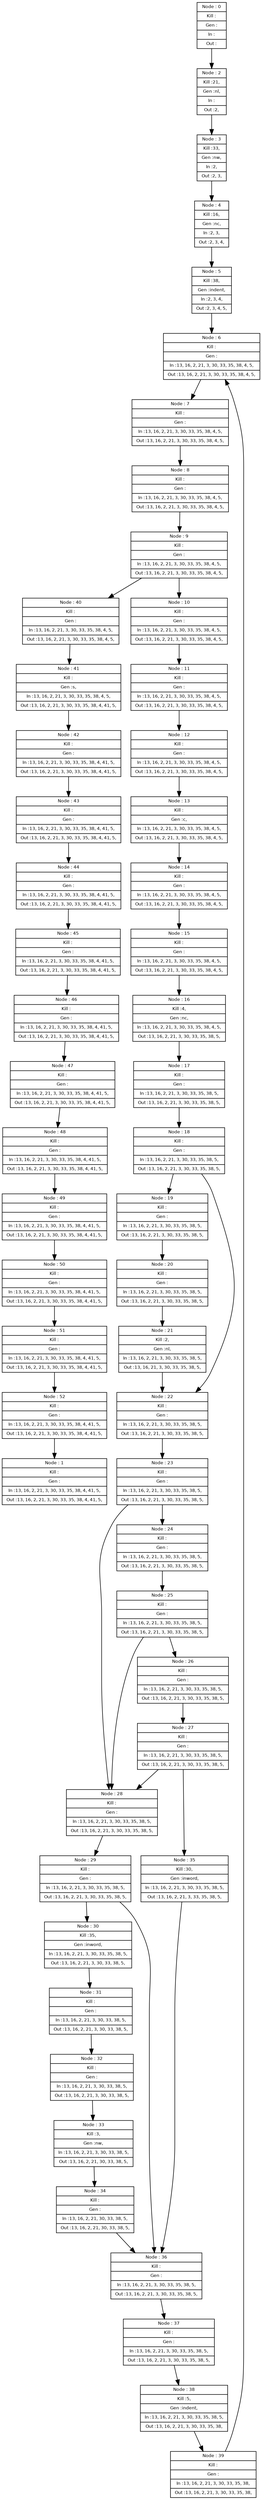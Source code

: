 digraph G{
fontname = "Bitstream Vera Sans"
fontname = "Bitstream Vera Sans"
fontsize = 8
node [
fontname = "Bitstream Vera Sans"
fontsize = 8
shape = "record"
]
edge [
fontname = "Bitstream Vera Sans"
fontsize = 8
]
ExplodedBlock_0__entry___Application__Lmain__wordcount___I___[
 label="{Node : 0| Kill :| Gen :| In :| Out :}"
]
ExplodedBlock_0__entry___Application__Lmain__wordcount___I___->ExplodedBlock_3__original_BB_SSA_0__2_1___main_wordcount___I_
ExplodedBlock_103__exit___Application__Lmain__wordcount___I___[
 label="{Node : 1| Kill :| Gen :| In :13, 16, 2, 21, 3, 30, 33, 35, 38, 4, 41, 5, | Out :13, 16, 2, 21, 3, 30, 33, 35, 38, 4, 41, 5, }"
]
ExplodedBlock_3__original_BB_SSA_0__2_1___main_wordcount___I_[
 label="{Node : 2| Kill :21, | Gen :nl, | In :| Out :2, }"
]
ExplodedBlock_3__original_BB_SSA_0__2_1___main_wordcount___I_->ExplodedBlock_6__original_BB_SSA_3__5_2___main_wordcount___I_
ExplodedBlock_6__original_BB_SSA_3__5_2___main_wordcount___I_[
 label="{Node : 3| Kill :33, | Gen :nw, | In :2, | Out :2, 3, }"
]
ExplodedBlock_6__original_BB_SSA_3__5_2___main_wordcount___I_->ExplodedBlock_9__original_BB_SSA_6__8_3___main_wordcount___I_
ExplodedBlock_9__original_BB_SSA_6__8_3___main_wordcount___I_[
 label="{Node : 4| Kill :16, | Gen :nc, | In :2, 3, | Out :2, 3, 4, }"
]
ExplodedBlock_9__original_BB_SSA_6__8_3___main_wordcount___I_->ExplodedBlock_12__original_BB_SSA_9__11_4___main_wordcount___I_
ExplodedBlock_12__original_BB_SSA_9__11_4___main_wordcount___I_[
 label="{Node : 5| Kill :38, | Gen :indent, | In :2, 3, 4, | Out :2, 3, 4, 5, }"
]
ExplodedBlock_12__original_BB_SSA_9__11_4___main_wordcount___I_->ExplodedBlock_14__original_BB_SSA_12__13_5___main_wordcount___I_
ExplodedBlock_14__original_BB_SSA_12__13_5___main_wordcount___I_[
 label="{Node : 6| Kill :| Gen :| In :13, 16, 2, 21, 3, 30, 33, 35, 38, 4, 5, | Out :13, 16, 2, 21, 3, 30, 33, 35, 38, 4, 5, }"
]
ExplodedBlock_14__original_BB_SSA_12__13_5___main_wordcount___I_->ExplodedBlock_16__original_BB_SSA_14__15_6___main_wordcount___I_
ExplodedBlock_16__original_BB_SSA_14__15_6___main_wordcount___I_[
 label="{Node : 7| Kill :| Gen :| In :13, 16, 2, 21, 3, 30, 33, 35, 38, 4, 5, | Out :13, 16, 2, 21, 3, 30, 33, 35, 38, 4, 5, }"
]
ExplodedBlock_16__original_BB_SSA_14__15_6___main_wordcount___I_->ExplodedBlock_17__original_BB_SSA_16__16_7___main_wordcount___I_
ExplodedBlock_17__original_BB_SSA_16__16_7___main_wordcount___I_[
 label="{Node : 8| Kill :| Gen :| In :13, 16, 2, 21, 3, 30, 33, 35, 38, 4, 5, | Out :13, 16, 2, 21, 3, 30, 33, 35, 38, 4, 5, }"
]
ExplodedBlock_17__original_BB_SSA_16__16_7___main_wordcount___I_->ExplodedBlock_18__original_BB_SSA_17__17_8___main_wordcount___I_
ExplodedBlock_18__original_BB_SSA_17__17_8___main_wordcount___I_[
 label="{Node : 9| Kill :| Gen :| In :13, 16, 2, 21, 3, 30, 33, 35, 38, 4, 5, | Out :13, 16, 2, 21, 3, 30, 33, 35, 38, 4, 5, }"
]
ExplodedBlock_18__original_BB_SSA_17__17_8___main_wordcount___I_->ExplodedBlock_21__original_BB_SSA_18__20_9___main_wordcount___I_
ExplodedBlock_18__original_BB_SSA_17__17_8___main_wordcount___I_->ExplodedBlock_80__original_BB_SSA_77__79_35___main_wordcount___I_
ExplodedBlock_21__original_BB_SSA_18__20_9___main_wordcount___I_[
 label="{Node : 10| Kill :| Gen :| In :13, 16, 2, 21, 3, 30, 33, 35, 38, 4, 5, | Out :13, 16, 2, 21, 3, 30, 33, 35, 38, 4, 5, }"
]
ExplodedBlock_21__original_BB_SSA_18__20_9___main_wordcount___I_->ExplodedBlock_23__original_BB_SSA_21__22_10___main_wordcount___I_
ExplodedBlock_23__original_BB_SSA_21__22_10___main_wordcount___I_[
 label="{Node : 11| Kill :| Gen :| In :13, 16, 2, 21, 3, 30, 33, 35, 38, 4, 5, | Out :13, 16, 2, 21, 3, 30, 33, 35, 38, 4, 5, }"
]
ExplodedBlock_23__original_BB_SSA_21__22_10___main_wordcount___I_->ExplodedBlock_24__original_BB_SSA_23__23_11___main_wordcount___I_
ExplodedBlock_24__original_BB_SSA_23__23_11___main_wordcount___I_[
 label="{Node : 12| Kill :| Gen :| In :13, 16, 2, 21, 3, 30, 33, 35, 38, 4, 5, | Out :13, 16, 2, 21, 3, 30, 33, 35, 38, 4, 5, }"
]
ExplodedBlock_24__original_BB_SSA_23__23_11___main_wordcount___I_->ExplodedBlock_25__original_BB_SSA_24__24_12___main_wordcount___I_
ExplodedBlock_25__original_BB_SSA_24__24_12___main_wordcount___I_[
 label="{Node : 13| Kill :| Gen :c, | In :13, 16, 2, 21, 3, 30, 33, 35, 38, 4, 5, | Out :13, 16, 2, 21, 3, 30, 33, 35, 38, 4, 5, }"
]
ExplodedBlock_25__original_BB_SSA_24__24_12___main_wordcount___I_->ExplodedBlock_28__original_BB_SSA_25__27_13___main_wordcount___I_
ExplodedBlock_28__original_BB_SSA_25__27_13___main_wordcount___I_[
 label="{Node : 14| Kill :| Gen :| In :13, 16, 2, 21, 3, 30, 33, 35, 38, 4, 5, | Out :13, 16, 2, 21, 3, 30, 33, 35, 38, 4, 5, }"
]
ExplodedBlock_28__original_BB_SSA_25__27_13___main_wordcount___I_->ExplodedBlock_30__original_BB_SSA_28__30_14___main_wordcount___I_
ExplodedBlock_30__original_BB_SSA_28__30_14___main_wordcount___I_[
 label="{Node : 15| Kill :| Gen :| In :13, 16, 2, 21, 3, 30, 33, 35, 38, 4, 5, | Out :13, 16, 2, 21, 3, 30, 33, 35, 38, 4, 5, }"
]
ExplodedBlock_30__original_BB_SSA_28__30_14___main_wordcount___I_->ExplodedBlock_31__original_BB_SSA_28__30_14___main_wordcount___I_
ExplodedBlock_31__original_BB_SSA_28__30_14___main_wordcount___I_[
 label="{Node : 16| Kill :4, | Gen :nc, | In :13, 16, 2, 21, 3, 30, 33, 35, 38, 4, 5, | Out :13, 16, 2, 21, 3, 30, 33, 35, 38, 5, }"
]
ExplodedBlock_31__original_BB_SSA_28__30_14___main_wordcount___I_->ExplodedBlock_33__original_BB_SSA_31__32_15___main_wordcount___I_
ExplodedBlock_33__original_BB_SSA_31__32_15___main_wordcount___I_[
 label="{Node : 17| Kill :| Gen :| In :13, 16, 2, 21, 3, 30, 33, 35, 38, 5, | Out :13, 16, 2, 21, 3, 30, 33, 35, 38, 5, }"
]
ExplodedBlock_33__original_BB_SSA_31__32_15___main_wordcount___I_->ExplodedBlock_35__original_BB_SSA_33__34_16___main_wordcount___I_
ExplodedBlock_35__original_BB_SSA_33__34_16___main_wordcount___I_[
 label="{Node : 18| Kill :| Gen :| In :13, 16, 2, 21, 3, 30, 33, 35, 38, 5, | Out :13, 16, 2, 21, 3, 30, 33, 35, 38, 5, }"
]
ExplodedBlock_35__original_BB_SSA_33__34_16___main_wordcount___I_->ExplodedBlock_38__original_BB_SSA_35__37_17___main_wordcount___I_
ExplodedBlock_35__original_BB_SSA_33__34_16___main_wordcount___I_->ExplodedBlock_43__original_BB_SSA_41__42_19___main_wordcount___I_
ExplodedBlock_38__original_BB_SSA_35__37_17___main_wordcount___I_[
 label="{Node : 19| Kill :| Gen :| In :13, 16, 2, 21, 3, 30, 33, 35, 38, 5, | Out :13, 16, 2, 21, 3, 30, 33, 35, 38, 5, }"
]
ExplodedBlock_38__original_BB_SSA_35__37_17___main_wordcount___I_->ExplodedBlock_40__original_BB_SSA_38__40_18___main_wordcount___I_
ExplodedBlock_40__original_BB_SSA_38__40_18___main_wordcount___I_[
 label="{Node : 20| Kill :| Gen :| In :13, 16, 2, 21, 3, 30, 33, 35, 38, 5, | Out :13, 16, 2, 21, 3, 30, 33, 35, 38, 5, }"
]
ExplodedBlock_40__original_BB_SSA_38__40_18___main_wordcount___I_->ExplodedBlock_41__original_BB_SSA_38__40_18___main_wordcount___I_
ExplodedBlock_41__original_BB_SSA_38__40_18___main_wordcount___I_[
 label="{Node : 21| Kill :2, | Gen :nl, | In :13, 16, 2, 21, 3, 30, 33, 35, 38, 5, | Out :13, 16, 21, 3, 30, 33, 35, 38, 5, }"
]
ExplodedBlock_41__original_BB_SSA_38__40_18___main_wordcount___I_->ExplodedBlock_43__original_BB_SSA_41__42_19___main_wordcount___I_
ExplodedBlock_43__original_BB_SSA_41__42_19___main_wordcount___I_[
 label="{Node : 22| Kill :| Gen :| In :13, 16, 2, 21, 3, 30, 33, 35, 38, 5, | Out :13, 16, 2, 21, 3, 30, 33, 35, 38, 5, }"
]
ExplodedBlock_43__original_BB_SSA_41__42_19___main_wordcount___I_->ExplodedBlock_45__original_BB_SSA_43__44_20___main_wordcount___I_
ExplodedBlock_45__original_BB_SSA_43__44_20___main_wordcount___I_[
 label="{Node : 23| Kill :| Gen :| In :13, 16, 2, 21, 3, 30, 33, 35, 38, 5, | Out :13, 16, 2, 21, 3, 30, 33, 35, 38, 5, }"
]
ExplodedBlock_45__original_BB_SSA_43__44_20___main_wordcount___I_->ExplodedBlock_47__original_BB_SSA_45__46_21___main_wordcount___I_
ExplodedBlock_45__original_BB_SSA_43__44_20___main_wordcount___I_->ExplodedBlock_55__original_BB_SSA_53__54_25___main_wordcount___I_
ExplodedBlock_47__original_BB_SSA_45__46_21___main_wordcount___I_[
 label="{Node : 24| Kill :| Gen :| In :13, 16, 2, 21, 3, 30, 33, 35, 38, 5, | Out :13, 16, 2, 21, 3, 30, 33, 35, 38, 5, }"
]
ExplodedBlock_47__original_BB_SSA_45__46_21___main_wordcount___I_->ExplodedBlock_49__original_BB_SSA_47__48_22___main_wordcount___I_
ExplodedBlock_49__original_BB_SSA_47__48_22___main_wordcount___I_[
 label="{Node : 25| Kill :| Gen :| In :13, 16, 2, 21, 3, 30, 33, 35, 38, 5, | Out :13, 16, 2, 21, 3, 30, 33, 35, 38, 5, }"
]
ExplodedBlock_49__original_BB_SSA_47__48_22___main_wordcount___I_->ExplodedBlock_51__original_BB_SSA_49__50_23___main_wordcount___I_
ExplodedBlock_49__original_BB_SSA_47__48_22___main_wordcount___I_->ExplodedBlock_55__original_BB_SSA_53__54_25___main_wordcount___I_
ExplodedBlock_51__original_BB_SSA_49__50_23___main_wordcount___I_[
 label="{Node : 26| Kill :| Gen :| In :13, 16, 2, 21, 3, 30, 33, 35, 38, 5, | Out :13, 16, 2, 21, 3, 30, 33, 35, 38, 5, }"
]
ExplodedBlock_51__original_BB_SSA_49__50_23___main_wordcount___I_->ExplodedBlock_53__original_BB_SSA_51__52_24___main_wordcount___I_
ExplodedBlock_53__original_BB_SSA_51__52_24___main_wordcount___I_[
 label="{Node : 27| Kill :| Gen :| In :13, 16, 2, 21, 3, 30, 33, 35, 38, 5, | Out :13, 16, 2, 21, 3, 30, 33, 35, 38, 5, }"
]
ExplodedBlock_53__original_BB_SSA_51__52_24___main_wordcount___I_->ExplodedBlock_55__original_BB_SSA_53__54_25___main_wordcount___I_
ExplodedBlock_53__original_BB_SSA_51__52_24___main_wordcount___I_->ExplodedBlock_70__original_BB_SSA_67__69_31___main_wordcount___I_
ExplodedBlock_55__original_BB_SSA_53__54_25___main_wordcount___I_[
 label="{Node : 28| Kill :| Gen :| In :13, 16, 2, 21, 3, 30, 33, 35, 38, 5, | Out :13, 16, 2, 21, 3, 30, 33, 35, 38, 5, }"
]
ExplodedBlock_55__original_BB_SSA_53__54_25___main_wordcount___I_->ExplodedBlock_57__original_BB_SSA_55__56_26___main_wordcount___I_
ExplodedBlock_57__original_BB_SSA_55__56_26___main_wordcount___I_[
 label="{Node : 29| Kill :| Gen :| In :13, 16, 2, 21, 3, 30, 33, 35, 38, 5, | Out :13, 16, 2, 21, 3, 30, 33, 35, 38, 5, }"
]
ExplodedBlock_57__original_BB_SSA_55__56_26___main_wordcount___I_->ExplodedBlock_60__original_BB_SSA_57__59_27___main_wordcount___I_
ExplodedBlock_57__original_BB_SSA_55__56_26___main_wordcount___I_->ExplodedBlock_73__original_BB_SSA_70__72_32___main_wordcount___I_
ExplodedBlock_60__original_BB_SSA_57__59_27___main_wordcount___I_[
 label="{Node : 30| Kill :35, | Gen :inword, | In :13, 16, 2, 21, 3, 30, 33, 35, 38, 5, | Out :13, 16, 2, 21, 3, 30, 33, 38, 5, }"
]
ExplodedBlock_60__original_BB_SSA_57__59_27___main_wordcount___I_->ExplodedBlock_63__original_BB_SSA_60__62_28___main_wordcount___I_
ExplodedBlock_63__original_BB_SSA_60__62_28___main_wordcount___I_[
 label="{Node : 31| Kill :| Gen :| In :13, 16, 2, 21, 3, 30, 33, 38, 5, | Out :13, 16, 2, 21, 3, 30, 33, 38, 5, }"
]
ExplodedBlock_63__original_BB_SSA_60__62_28___main_wordcount___I_->ExplodedBlock_65__original_BB_SSA_63__65_29___main_wordcount___I_
ExplodedBlock_65__original_BB_SSA_63__65_29___main_wordcount___I_[
 label="{Node : 32| Kill :| Gen :| In :13, 16, 2, 21, 3, 30, 33, 38, 5, | Out :13, 16, 2, 21, 3, 30, 33, 38, 5, }"
]
ExplodedBlock_65__original_BB_SSA_63__65_29___main_wordcount___I_->ExplodedBlock_66__original_BB_SSA_63__65_29___main_wordcount___I_
ExplodedBlock_66__original_BB_SSA_63__65_29___main_wordcount___I_[
 label="{Node : 33| Kill :3, | Gen :nw, | In :13, 16, 2, 21, 3, 30, 33, 38, 5, | Out :13, 16, 2, 21, 30, 33, 38, 5, }"
]
ExplodedBlock_66__original_BB_SSA_63__65_29___main_wordcount___I_->ExplodedBlock_67__original_BB_SSA_66__66_30___main_wordcount___I_
ExplodedBlock_67__original_BB_SSA_66__66_30___main_wordcount___I_[
 label="{Node : 34| Kill :| Gen :| In :13, 16, 2, 21, 30, 33, 38, 5, | Out :13, 16, 2, 21, 30, 33, 38, 5, }"
]
ExplodedBlock_67__original_BB_SSA_66__66_30___main_wordcount___I_->ExplodedBlock_73__original_BB_SSA_70__72_32___main_wordcount___I_
ExplodedBlock_70__original_BB_SSA_67__69_31___main_wordcount___I_[
 label="{Node : 35| Kill :30, | Gen :inword, | In :13, 16, 2, 21, 3, 30, 33, 35, 38, 5, | Out :13, 16, 2, 21, 3, 33, 35, 38, 5, }"
]
ExplodedBlock_70__original_BB_SSA_67__69_31___main_wordcount___I_->ExplodedBlock_73__original_BB_SSA_70__72_32___main_wordcount___I_
ExplodedBlock_73__original_BB_SSA_70__72_32___main_wordcount___I_[
 label="{Node : 36| Kill :| Gen :| In :13, 16, 2, 21, 3, 30, 33, 35, 38, 5, | Out :13, 16, 2, 21, 3, 30, 33, 35, 38, 5, }"
]
ExplodedBlock_73__original_BB_SSA_70__72_32___main_wordcount___I_->ExplodedBlock_75__original_BB_SSA_73__75_33___main_wordcount___I_
ExplodedBlock_75__original_BB_SSA_73__75_33___main_wordcount___I_[
 label="{Node : 37| Kill :| Gen :| In :13, 16, 2, 21, 3, 30, 33, 35, 38, 5, | Out :13, 16, 2, 21, 3, 30, 33, 35, 38, 5, }"
]
ExplodedBlock_75__original_BB_SSA_73__75_33___main_wordcount___I_->ExplodedBlock_76__original_BB_SSA_73__75_33___main_wordcount___I_
ExplodedBlock_76__original_BB_SSA_73__75_33___main_wordcount___I_[
 label="{Node : 38| Kill :5, | Gen :indent, | In :13, 16, 2, 21, 3, 30, 33, 35, 38, 5, | Out :13, 16, 2, 21, 3, 30, 33, 35, 38, }"
]
ExplodedBlock_76__original_BB_SSA_73__75_33___main_wordcount___I_->ExplodedBlock_77__original_BB_SSA_76__76_34___main_wordcount___I_
ExplodedBlock_77__original_BB_SSA_76__76_34___main_wordcount___I_[
 label="{Node : 39| Kill :| Gen :| In :13, 16, 2, 21, 3, 30, 33, 35, 38, | Out :13, 16, 2, 21, 3, 30, 33, 35, 38, }"
]
ExplodedBlock_77__original_BB_SSA_76__76_34___main_wordcount___I_->ExplodedBlock_14__original_BB_SSA_12__13_5___main_wordcount___I_
ExplodedBlock_80__original_BB_SSA_77__79_35___main_wordcount___I_[
 label="{Node : 40| Kill :| Gen :| In :13, 16, 2, 21, 3, 30, 33, 35, 38, 4, 5, | Out :13, 16, 2, 21, 3, 30, 33, 35, 38, 4, 5, }"
]
ExplodedBlock_80__original_BB_SSA_77__79_35___main_wordcount___I_->ExplodedBlock_81__original_BB_SSA_80__80_36___main_wordcount___I_
ExplodedBlock_81__original_BB_SSA_80__80_36___main_wordcount___I_[
 label="{Node : 41| Kill :| Gen :s, | In :13, 16, 2, 21, 3, 30, 33, 35, 38, 4, 5, | Out :13, 16, 2, 21, 3, 30, 33, 35, 38, 4, 41, 5, }"
]
ExplodedBlock_81__original_BB_SSA_80__80_36___main_wordcount___I_->ExplodedBlock_83__original_BB_SSA_81__82_37___main_wordcount___I_
ExplodedBlock_83__original_BB_SSA_81__82_37___main_wordcount___I_[
 label="{Node : 42| Kill :| Gen :| In :13, 16, 2, 21, 3, 30, 33, 35, 38, 4, 41, 5, | Out :13, 16, 2, 21, 3, 30, 33, 35, 38, 4, 41, 5, }"
]
ExplodedBlock_83__original_BB_SSA_81__82_37___main_wordcount___I_->ExplodedBlock_86__original_BB_SSA_83__85_38___main_wordcount___I_
ExplodedBlock_86__original_BB_SSA_83__85_38___main_wordcount___I_[
 label="{Node : 43| Kill :| Gen :| In :13, 16, 2, 21, 3, 30, 33, 35, 38, 4, 41, 5, | Out :13, 16, 2, 21, 3, 30, 33, 35, 38, 4, 41, 5, }"
]
ExplodedBlock_86__original_BB_SSA_83__85_38___main_wordcount___I_->ExplodedBlock_87__original_BB_SSA_86__86_39___main_wordcount___I_
ExplodedBlock_87__original_BB_SSA_86__86_39___main_wordcount___I_[
 label="{Node : 44| Kill :| Gen :| In :13, 16, 2, 21, 3, 30, 33, 35, 38, 4, 41, 5, | Out :13, 16, 2, 21, 3, 30, 33, 35, 38, 4, 41, 5, }"
]
ExplodedBlock_87__original_BB_SSA_86__86_39___main_wordcount___I_->ExplodedBlock_89__original_BB_SSA_87__88_40___main_wordcount___I_
ExplodedBlock_89__original_BB_SSA_87__88_40___main_wordcount___I_[
 label="{Node : 45| Kill :| Gen :| In :13, 16, 2, 21, 3, 30, 33, 35, 38, 4, 41, 5, | Out :13, 16, 2, 21, 3, 30, 33, 35, 38, 4, 41, 5, }"
]
ExplodedBlock_89__original_BB_SSA_87__88_40___main_wordcount___I_->ExplodedBlock_92__original_BB_SSA_89__91_41___main_wordcount___I_
ExplodedBlock_92__original_BB_SSA_89__91_41___main_wordcount___I_[
 label="{Node : 46| Kill :| Gen :| In :13, 16, 2, 21, 3, 30, 33, 35, 38, 4, 41, 5, | Out :13, 16, 2, 21, 3, 30, 33, 35, 38, 4, 41, 5, }"
]
ExplodedBlock_92__original_BB_SSA_89__91_41___main_wordcount___I_->ExplodedBlock_93__original_BB_SSA_92__92_42___main_wordcount___I_
ExplodedBlock_93__original_BB_SSA_92__92_42___main_wordcount___I_[
 label="{Node : 47| Kill :| Gen :| In :13, 16, 2, 21, 3, 30, 33, 35, 38, 4, 41, 5, | Out :13, 16, 2, 21, 3, 30, 33, 35, 38, 4, 41, 5, }"
]
ExplodedBlock_93__original_BB_SSA_92__92_42___main_wordcount___I_->ExplodedBlock_95__original_BB_SSA_93__94_43___main_wordcount___I_
ExplodedBlock_95__original_BB_SSA_93__94_43___main_wordcount___I_[
 label="{Node : 48| Kill :| Gen :| In :13, 16, 2, 21, 3, 30, 33, 35, 38, 4, 41, 5, | Out :13, 16, 2, 21, 3, 30, 33, 35, 38, 4, 41, 5, }"
]
ExplodedBlock_95__original_BB_SSA_93__94_43___main_wordcount___I_->ExplodedBlock_98__original_BB_SSA_95__97_44___main_wordcount___I_
ExplodedBlock_98__original_BB_SSA_95__97_44___main_wordcount___I_[
 label="{Node : 49| Kill :| Gen :| In :13, 16, 2, 21, 3, 30, 33, 35, 38, 4, 41, 5, | Out :13, 16, 2, 21, 3, 30, 33, 35, 38, 4, 41, 5, }"
]
ExplodedBlock_98__original_BB_SSA_95__97_44___main_wordcount___I_->ExplodedBlock_99__original_BB_SSA_98__98_45___main_wordcount___I_
ExplodedBlock_99__original_BB_SSA_98__98_45___main_wordcount___I_[
 label="{Node : 50| Kill :| Gen :| In :13, 16, 2, 21, 3, 30, 33, 35, 38, 4, 41, 5, | Out :13, 16, 2, 21, 3, 30, 33, 35, 38, 4, 41, 5, }"
]
ExplodedBlock_99__original_BB_SSA_98__98_45___main_wordcount___I_->ExplodedBlock_101__original_BB_SSA_99__100_46___main_wordcount___I_
ExplodedBlock_101__original_BB_SSA_99__100_46___main_wordcount___I_[
 label="{Node : 51| Kill :| Gen :| In :13, 16, 2, 21, 3, 30, 33, 35, 38, 4, 41, 5, | Out :13, 16, 2, 21, 3, 30, 33, 35, 38, 4, 41, 5, }"
]
ExplodedBlock_101__original_BB_SSA_99__100_46___main_wordcount___I_->ExplodedBlock_102__original_BB_SSA_101__101_47___main_wordcount___I_
ExplodedBlock_102__original_BB_SSA_101__101_47___main_wordcount___I_[
 label="{Node : 52| Kill :| Gen :| In :13, 16, 2, 21, 3, 30, 33, 35, 38, 4, 41, 5, | Out :13, 16, 2, 21, 3, 30, 33, 35, 38, 4, 41, 5, }"
]
ExplodedBlock_102__original_BB_SSA_101__101_47___main_wordcount___I_->ExplodedBlock_103__exit___Application__Lmain__wordcount___I___
}

